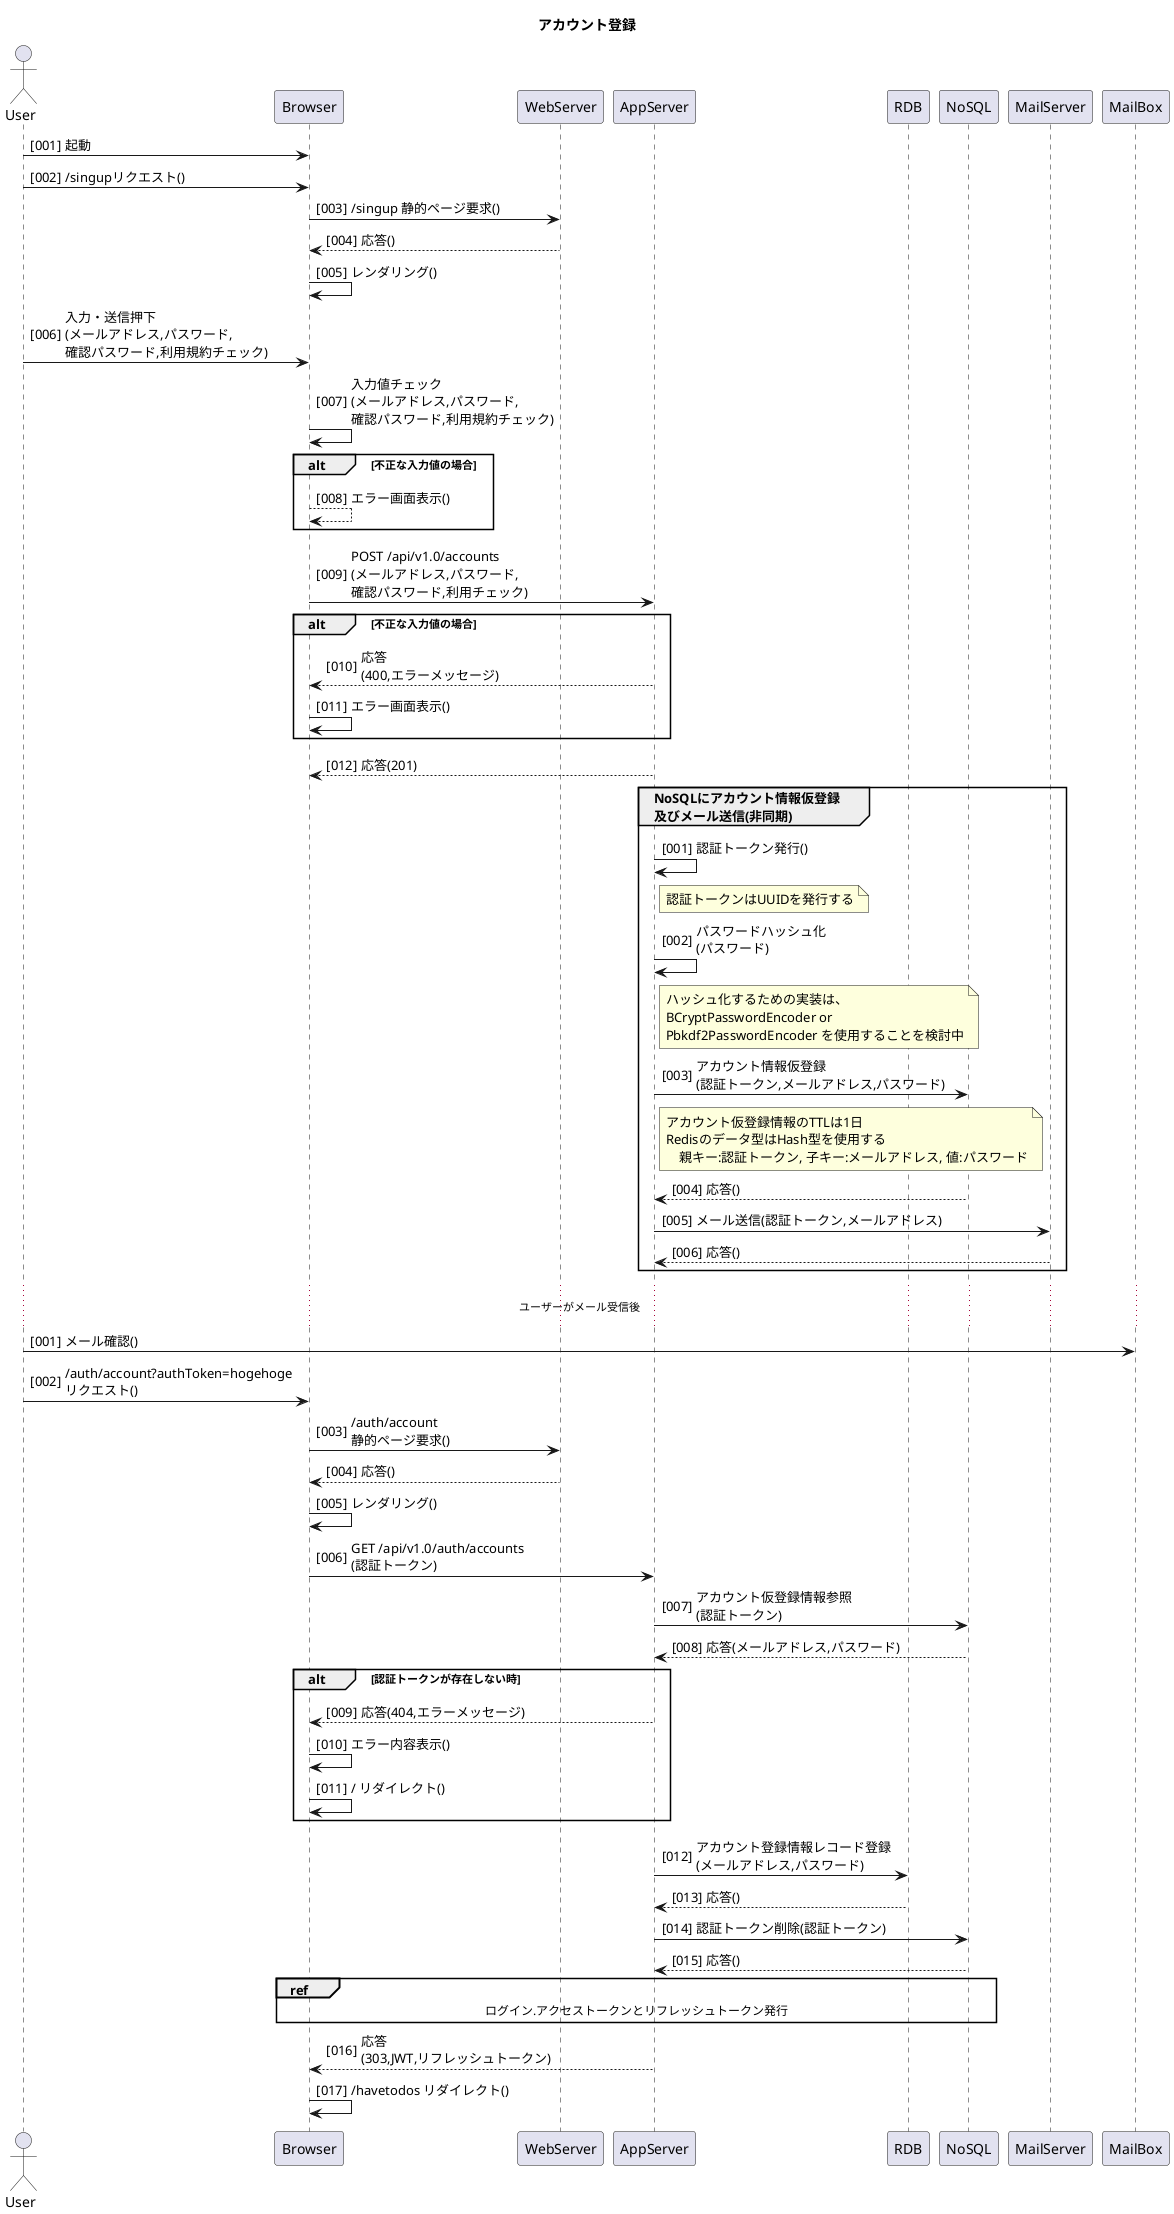 @startuml アカウント登録
autonumber "[000]"
title アカウント登録

actor User
participant Browser
participant WebServer
participant AppServer
participant RDB
participant NoSQL
participant MailServer
participant MailBox
!pragma teoz true

User -> Browser: 起動
User -> Browser: /singupリクエスト()
Browser -> WebServer: /singup 静的ページ要求()
WebServer --> Browser: 応答()
Browser -> Browser: レンダリング()

User -> Browser: 入力・送信押下\n(メールアドレス,パスワード,\n確認パスワード,利用規約チェック)
Browser -> Browser: 入力値チェック\n(メールアドレス,パスワード,\n確認パスワード,利用規約チェック)
alt 不正な入力値の場合
  Browser --> Browser: エラー画面表示()
end
Browser -> AppServer: POST /api/v1.0/accounts\n(メールアドレス,パスワード,\n確認パスワード,利用チェック)
alt 不正な入力値の場合
  AppServer --> Browser: 応答\n(400,エラーメッセージ)
  Browser -> Browser: エラー画面表示()
end

AppServer --> Browser: 応答(201)

group NoSQLにアカウント情報仮登録\n及びメール送信(非同期)
  autonumber "[000]"
  AppServer -> AppServer: 認証トークン発行()
  note right of AppServer
    認証トークンはUUIDを発行する
  end note
  AppServer -> AppServer: パスワードハッシュ化\n(パスワード)
  note right of AppServer
    ハッシュ化するための実装は、
    BCryptPasswordEncoder or
    Pbkdf2PasswordEncoder を使用することを検討中
  end note
  AppServer -> NoSQL: アカウント情報仮登録\n(認証トークン,メールアドレス,パスワード)
  note right of AppServer
    アカウント仮登録情報のTTLは1日
    Redisのデータ型はHash型を使用する
    　親キー:認証トークン, 子キー:メールアドレス, 値:パスワード
  end note
  NoSQL --> AppServer: 応答()
  AppServer -> MailServer: メール送信(認証トークン,メールアドレス)
  MailServer --> AppServer: 応答()
end

…ユーザーがメール受信後…
autonumber "[000]"

User -> MailBox: メール確認()
User -> Browser: /auth/account?authToken=hogehoge\nリクエスト()
Browser -> WebServer: /auth/account\n静的ページ要求()
WebServer --> Browser: 応答()
Browser -> Browser: レンダリング()
Browser -> AppServer: GET /api/v1.0/auth/accounts\n(認証トークン)
AppServer -> NoSQL: アカウント仮登録情報参照\n(認証トークン)
NoSQL --> AppServer: 応答(メールアドレス,パスワード)
alt 認証トークンが存在しない時
  AppServer --> Browser: 応答(404,エラーメッセージ)
  Browser -> Browser: エラー内容表示()
  Browser -> Browser: / リダイレクト()
end
AppServer -> RDB: アカウント登録情報レコード登録\n(メールアドレス,パスワード)
RDB --> AppServer: 応答()
AppServer -> NoSQL: 認証トークン削除(認証トークン)
NoSQL --> AppServer: 応答()
ref over Browser,RDB,NoSQL: ログイン.アクセストークンとリフレッシュトークン発行

AppServer --> Browser: 応答\n(303,JWT,リフレッシュトークン)
Browser -> Browser: /havetodos リダイレクト()

@enduml